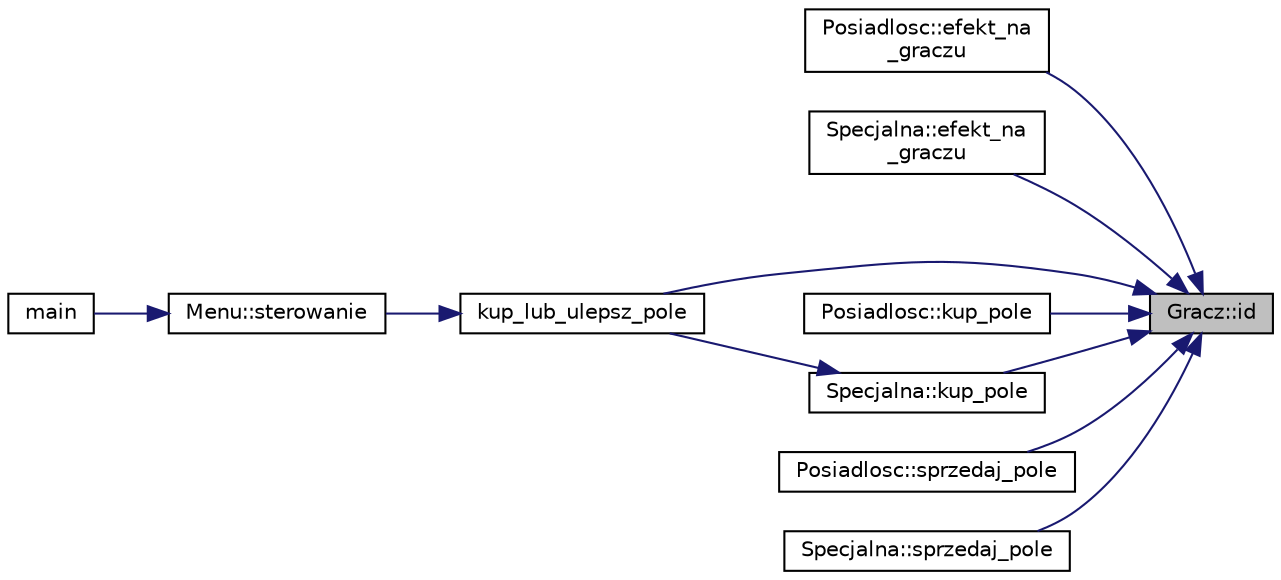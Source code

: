 digraph "Gracz::id"
{
 // LATEX_PDF_SIZE
  edge [fontname="Helvetica",fontsize="10",labelfontname="Helvetica",labelfontsize="10"];
  node [fontname="Helvetica",fontsize="10",shape=record];
  rankdir="RL";
  Node1 [label="Gracz::id",height=0.2,width=0.4,color="black", fillcolor="grey75", style="filled", fontcolor="black",tooltip="zwraca identyfikator gracza"];
  Node1 -> Node2 [dir="back",color="midnightblue",fontsize="10",style="solid"];
  Node2 [label="Posiadlosc::efekt_na\l_graczu",height=0.2,width=0.4,color="black", fillcolor="white", style="filled",URL="$class_posiadlosc.html#aefb13171958ff84c8c711b5c4783bbc1",tooltip="wykonuje czynności po najechaniu gracza na pole"];
  Node1 -> Node3 [dir="back",color="midnightblue",fontsize="10",style="solid"];
  Node3 [label="Specjalna::efekt_na\l_graczu",height=0.2,width=0.4,color="black", fillcolor="white", style="filled",URL="$class_specjalna.html#abf8dd546f746608a5b2352dd4a8eea56",tooltip="wykonuje czynności po najechaniu gracza na pole"];
  Node1 -> Node4 [dir="back",color="midnightblue",fontsize="10",style="solid"];
  Node4 [label="kup_lub_ulepsz_pole",height=0.2,width=0.4,color="black", fillcolor="white", style="filled",URL="$monopoly_8h.html#a151549d2ec4f2ccde96af85cbbc33669",tooltip="kupuje lub ulepsza pole"];
  Node4 -> Node5 [dir="back",color="midnightblue",fontsize="10",style="solid"];
  Node5 [label="Menu::sterowanie",height=0.2,width=0.4,color="black", fillcolor="white", style="filled",URL="$class_menu.html#a4dfd33c01ffd6a50b18eaf53a35bc4d2",tooltip="obsluguje sterowanie grą"];
  Node5 -> Node6 [dir="back",color="midnightblue",fontsize="10",style="solid"];
  Node6 [label="main",height=0.2,width=0.4,color="black", fillcolor="white", style="filled",URL="$main_8cpp.html#ae66f6b31b5ad750f1fe042a706a4e3d4",tooltip=" "];
  Node1 -> Node7 [dir="back",color="midnightblue",fontsize="10",style="solid"];
  Node7 [label="Posiadlosc::kup_pole",height=0.2,width=0.4,color="black", fillcolor="white", style="filled",URL="$class_posiadlosc.html#a28d425abb542d0e98d00fa2da4b84000",tooltip="kupuje pole graczowi"];
  Node1 -> Node8 [dir="back",color="midnightblue",fontsize="10",style="solid"];
  Node8 [label="Specjalna::kup_pole",height=0.2,width=0.4,color="black", fillcolor="white", style="filled",URL="$class_specjalna.html#a23940b15662794ce9b7a2d49bb2a6e2a",tooltip="sprzedaje pole graczowi"];
  Node8 -> Node4 [dir="back",color="midnightblue",fontsize="10",style="solid"];
  Node1 -> Node9 [dir="back",color="midnightblue",fontsize="10",style="solid"];
  Node9 [label="Posiadlosc::sprzedaj_pole",height=0.2,width=0.4,color="black", fillcolor="white", style="filled",URL="$class_posiadlosc.html#a6cfe94657ed317c032fff7d8ca5df889",tooltip="sprzedaje pole graczowi"];
  Node1 -> Node10 [dir="back",color="midnightblue",fontsize="10",style="solid"];
  Node10 [label="Specjalna::sprzedaj_pole",height=0.2,width=0.4,color="black", fillcolor="white", style="filled",URL="$class_specjalna.html#a167aa7f6c6d5af9134f32d73e6cc57ce",tooltip="kupuje domek na polu"];
}
